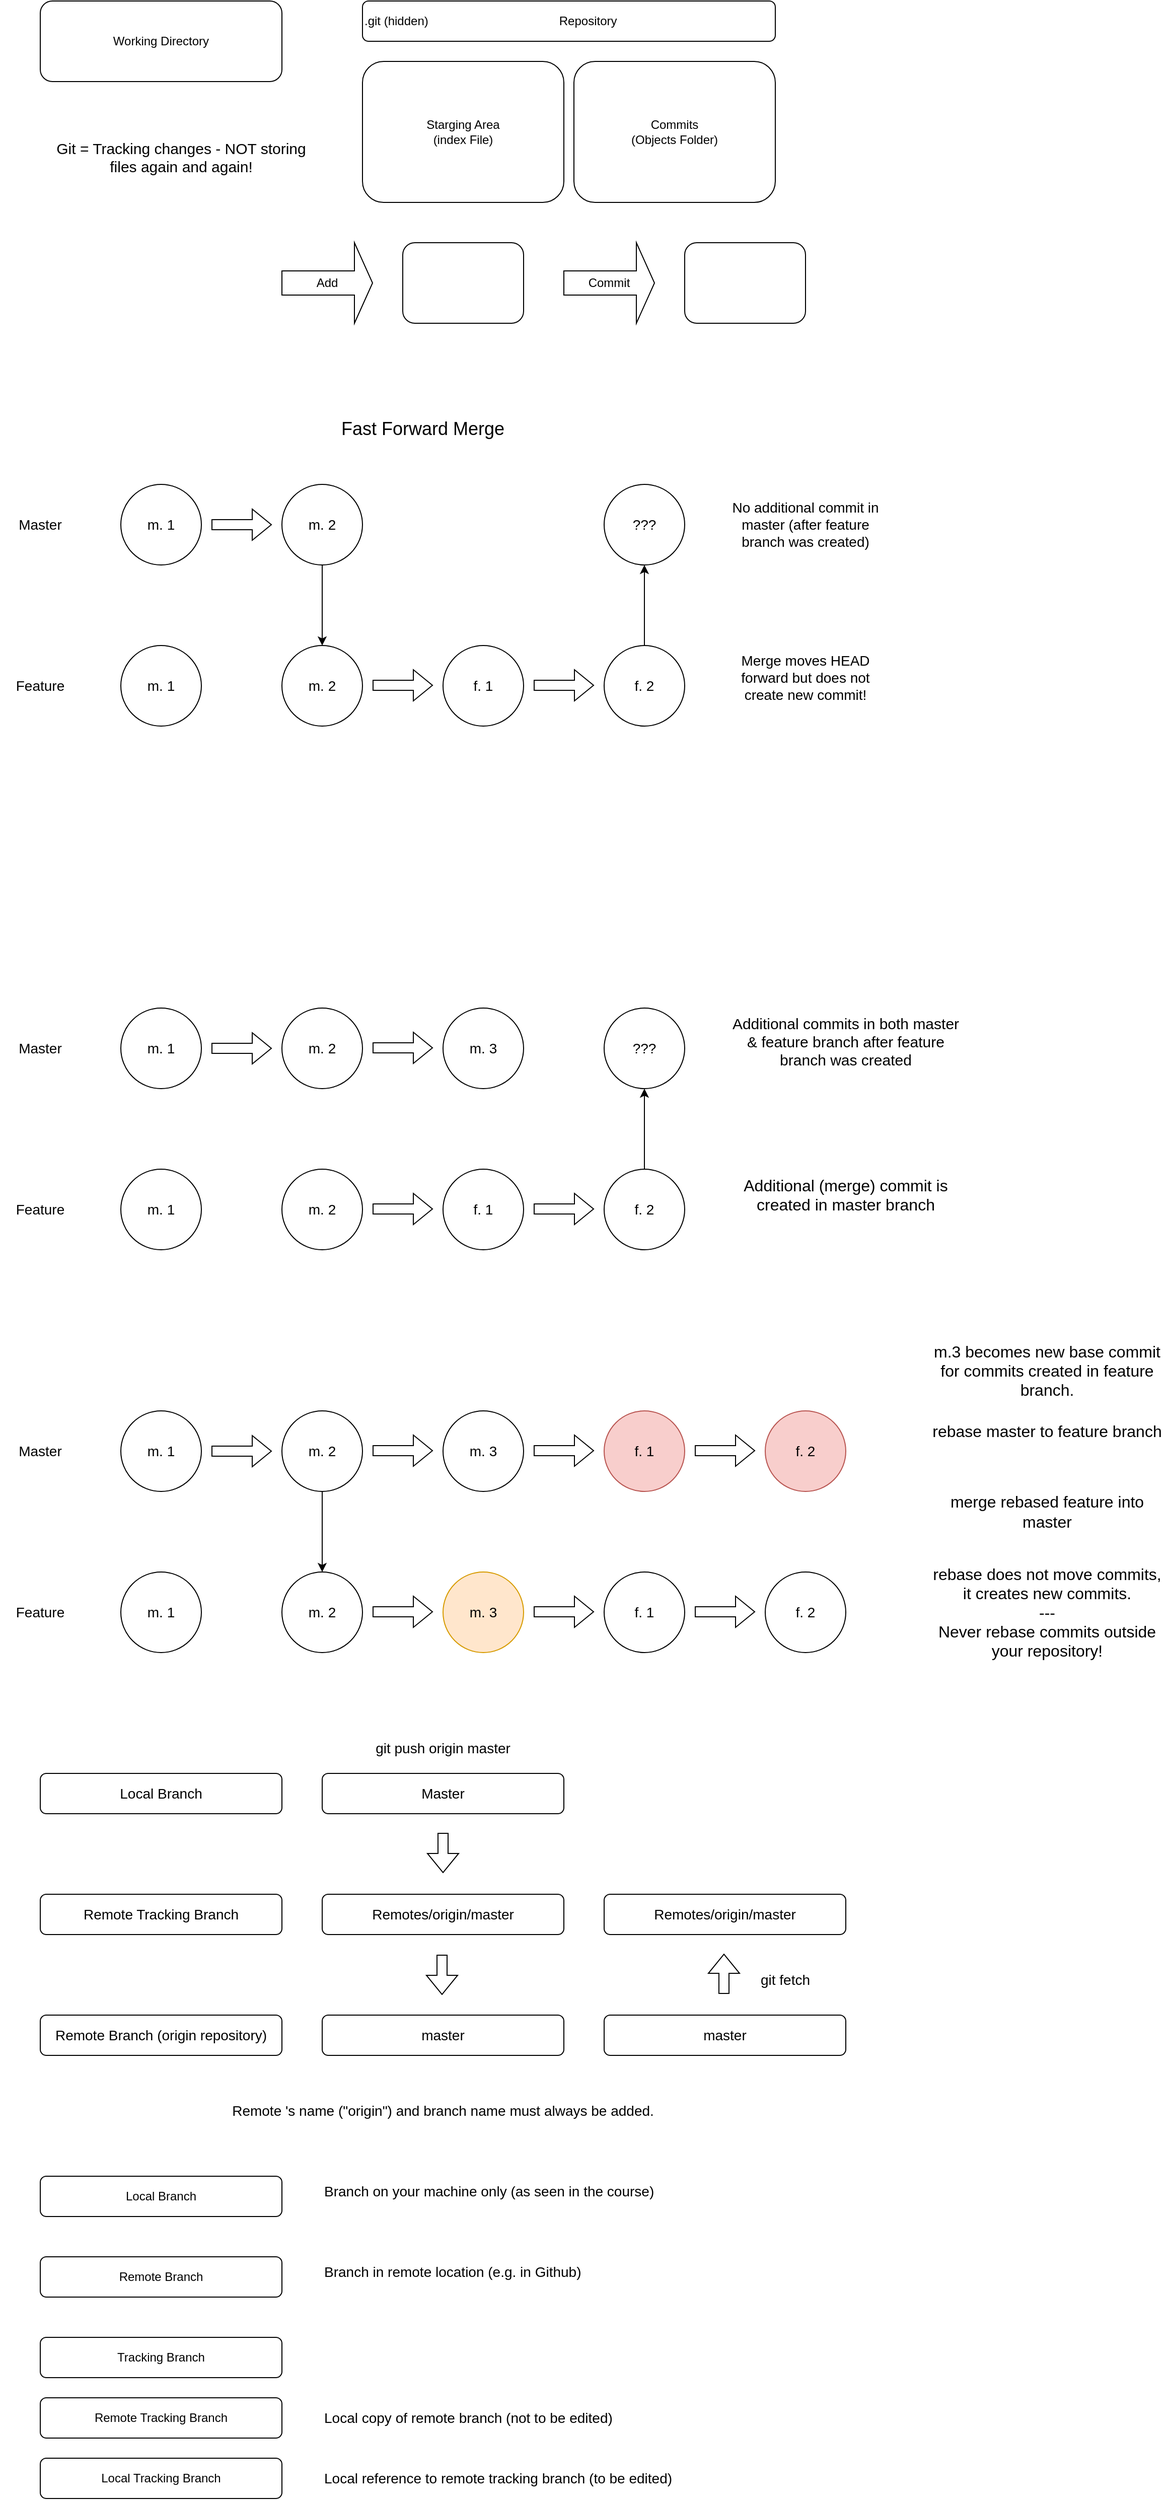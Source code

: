 <mxfile version="27.1.5">
  <diagram name="Page-1" id="PkKd_JiGjUPgfaHdr4iB">
    <mxGraphModel dx="1042" dy="563" grid="1" gridSize="10" guides="1" tooltips="1" connect="1" arrows="1" fold="1" page="1" pageScale="1" pageWidth="850" pageHeight="1100" math="0" shadow="0">
      <root>
        <mxCell id="0" />
        <mxCell id="1" parent="0" />
        <mxCell id="DVuYbELzHZqkL_Al9vvK-1" value="Working Directory" style="rounded=1;whiteSpace=wrap;html=1;" parent="1" vertex="1">
          <mxGeometry x="40" y="40" width="240" height="80" as="geometry" />
        </mxCell>
        <mxCell id="DVuYbELzHZqkL_Al9vvK-2" value="&lt;div align=&quot;left&quot;&gt;.git (hidden)&amp;nbsp;&amp;nbsp;&amp;nbsp;&amp;nbsp;&amp;nbsp;&amp;nbsp;&amp;nbsp;&amp;nbsp;&amp;nbsp;&amp;nbsp;&amp;nbsp;&amp;nbsp;&amp;nbsp;&amp;nbsp;&amp;nbsp;&amp;nbsp;&amp;nbsp;&amp;nbsp;&amp;nbsp;&amp;nbsp;&amp;nbsp;&amp;nbsp;&amp;nbsp;&amp;nbsp;&amp;nbsp;&amp;nbsp;&amp;nbsp;&amp;nbsp;&amp;nbsp;&amp;nbsp;&amp;nbsp;&amp;nbsp;&amp;nbsp;&amp;nbsp;&amp;nbsp;&amp;nbsp;&amp;nbsp;&amp;nbsp; Repository&lt;br&gt;&lt;/div&gt;" style="rounded=1;whiteSpace=wrap;html=1;align=left;" parent="1" vertex="1">
          <mxGeometry x="360" y="40" width="410" height="40" as="geometry" />
        </mxCell>
        <mxCell id="DVuYbELzHZqkL_Al9vvK-3" value="Starging Area&lt;br&gt;(index File)" style="rounded=1;whiteSpace=wrap;html=1;" parent="1" vertex="1">
          <mxGeometry x="360" y="100" width="200" height="140" as="geometry" />
        </mxCell>
        <mxCell id="DVuYbELzHZqkL_Al9vvK-4" value="Commits&lt;br&gt;(Objects Folder)" style="rounded=1;whiteSpace=wrap;html=1;" parent="1" vertex="1">
          <mxGeometry x="570" y="100" width="200" height="140" as="geometry" />
        </mxCell>
        <mxCell id="DVuYbELzHZqkL_Al9vvK-7" value="Add" style="shape=singleArrow;whiteSpace=wrap;html=1;" parent="1" vertex="1">
          <mxGeometry x="280" y="280" width="90" height="80" as="geometry" />
        </mxCell>
        <mxCell id="DVuYbELzHZqkL_Al9vvK-8" value="" style="rounded=1;whiteSpace=wrap;html=1;" parent="1" vertex="1">
          <mxGeometry x="400" y="280" width="120" height="80" as="geometry" />
        </mxCell>
        <mxCell id="DVuYbELzHZqkL_Al9vvK-9" value="Commit" style="shape=singleArrow;whiteSpace=wrap;html=1;" parent="1" vertex="1">
          <mxGeometry x="560" y="280" width="90" height="80" as="geometry" />
        </mxCell>
        <mxCell id="DVuYbELzHZqkL_Al9vvK-10" value="" style="rounded=1;whiteSpace=wrap;html=1;" parent="1" vertex="1">
          <mxGeometry x="680" y="280" width="120" height="80" as="geometry" />
        </mxCell>
        <mxCell id="DVuYbELzHZqkL_Al9vvK-11" value="&lt;font style=&quot;font-size: 15px;&quot;&gt;Git = Tracking changes - NOT storing files again and again!&lt;/font&gt;" style="text;html=1;align=center;verticalAlign=middle;whiteSpace=wrap;rounded=0;" parent="1" vertex="1">
          <mxGeometry x="40" y="160" width="280" height="70" as="geometry" />
        </mxCell>
        <mxCell id="inyvIdADmEni137RxyFw-1" value="Master" style="text;html=1;align=center;verticalAlign=middle;whiteSpace=wrap;rounded=0;fontSize=14;" parent="1" vertex="1">
          <mxGeometry y="540" width="80" height="40" as="geometry" />
        </mxCell>
        <mxCell id="inyvIdADmEni137RxyFw-2" value="&lt;font&gt;m. 1&lt;/font&gt;" style="ellipse;whiteSpace=wrap;html=1;aspect=fixed;fontSize=14;" parent="1" vertex="1">
          <mxGeometry x="120" y="520" width="80" height="80" as="geometry" />
        </mxCell>
        <mxCell id="inyvIdADmEni137RxyFw-3" value="&lt;font&gt;m. 2&lt;br&gt;&lt;/font&gt;" style="ellipse;whiteSpace=wrap;html=1;aspect=fixed;fontSize=14;" parent="1" vertex="1">
          <mxGeometry x="280" y="520" width="80" height="80" as="geometry" />
        </mxCell>
        <mxCell id="inyvIdADmEni137RxyFw-4" value="" style="shape=flexArrow;endArrow=classic;html=1;rounded=0;" parent="1" edge="1">
          <mxGeometry width="50" height="50" relative="1" as="geometry">
            <mxPoint x="210" y="560" as="sourcePoint" />
            <mxPoint x="270" y="560" as="targetPoint" />
          </mxGeometry>
        </mxCell>
        <mxCell id="inyvIdADmEni137RxyFw-5" value="Feature" style="text;html=1;align=center;verticalAlign=middle;whiteSpace=wrap;rounded=0;fontSize=14;" parent="1" vertex="1">
          <mxGeometry y="700" width="80" height="40" as="geometry" />
        </mxCell>
        <mxCell id="inyvIdADmEni137RxyFw-6" value="&lt;font&gt;m. 1&lt;/font&gt;" style="ellipse;whiteSpace=wrap;html=1;aspect=fixed;fontSize=14;" parent="1" vertex="1">
          <mxGeometry x="120" y="680" width="80" height="80" as="geometry" />
        </mxCell>
        <mxCell id="inyvIdADmEni137RxyFw-7" value="&lt;font&gt;m. 2&lt;br&gt;&lt;/font&gt;" style="ellipse;whiteSpace=wrap;html=1;aspect=fixed;fontSize=14;" parent="1" vertex="1">
          <mxGeometry x="280" y="680" width="80" height="80" as="geometry" />
        </mxCell>
        <mxCell id="inyvIdADmEni137RxyFw-8" value="" style="endArrow=classic;html=1;rounded=0;entryX=0.5;entryY=0;entryDx=0;entryDy=0;exitX=0.5;exitY=1;exitDx=0;exitDy=0;" parent="1" source="inyvIdADmEni137RxyFw-3" target="inyvIdADmEni137RxyFw-7" edge="1">
          <mxGeometry width="50" height="50" relative="1" as="geometry">
            <mxPoint x="320" y="610" as="sourcePoint" />
            <mxPoint x="370" y="560" as="targetPoint" />
          </mxGeometry>
        </mxCell>
        <mxCell id="inyvIdADmEni137RxyFw-9" value="&lt;font&gt;f. 1&lt;/font&gt;" style="ellipse;whiteSpace=wrap;html=1;aspect=fixed;fontSize=14;" parent="1" vertex="1">
          <mxGeometry x="440" y="680" width="80" height="80" as="geometry" />
        </mxCell>
        <mxCell id="inyvIdADmEni137RxyFw-10" value="&lt;font&gt;f. 2&lt;br&gt;&lt;/font&gt;" style="ellipse;whiteSpace=wrap;html=1;aspect=fixed;fontSize=14;" parent="1" vertex="1">
          <mxGeometry x="600" y="680" width="80" height="80" as="geometry" />
        </mxCell>
        <mxCell id="inyvIdADmEni137RxyFw-12" value="" style="shape=flexArrow;endArrow=classic;html=1;rounded=0;" parent="1" edge="1">
          <mxGeometry width="50" height="50" relative="1" as="geometry">
            <mxPoint x="370" y="719.5" as="sourcePoint" />
            <mxPoint x="430" y="719.5" as="targetPoint" />
          </mxGeometry>
        </mxCell>
        <mxCell id="inyvIdADmEni137RxyFw-13" value="" style="shape=flexArrow;endArrow=classic;html=1;rounded=0;" parent="1" edge="1">
          <mxGeometry width="50" height="50" relative="1" as="geometry">
            <mxPoint x="530" y="719.5" as="sourcePoint" />
            <mxPoint x="590" y="719.5" as="targetPoint" />
          </mxGeometry>
        </mxCell>
        <mxCell id="inyvIdADmEni137RxyFw-14" value="???" style="ellipse;whiteSpace=wrap;html=1;aspect=fixed;fontSize=14;" parent="1" vertex="1">
          <mxGeometry x="600" y="520" width="80" height="80" as="geometry" />
        </mxCell>
        <mxCell id="inyvIdADmEni137RxyFw-15" value="No additional commit in master (after feature branch was created)" style="text;html=1;align=center;verticalAlign=middle;whiteSpace=wrap;rounded=0;fontSize=14;" parent="1" vertex="1">
          <mxGeometry x="720" y="520" width="160" height="80" as="geometry" />
        </mxCell>
        <mxCell id="inyvIdADmEni137RxyFw-16" value="" style="endArrow=classic;html=1;rounded=0;entryX=0.5;entryY=1;entryDx=0;entryDy=0;" parent="1" target="inyvIdADmEni137RxyFw-14" edge="1">
          <mxGeometry width="50" height="50" relative="1" as="geometry">
            <mxPoint x="640" y="680" as="sourcePoint" />
            <mxPoint x="690" y="630" as="targetPoint" />
          </mxGeometry>
        </mxCell>
        <mxCell id="inyvIdADmEni137RxyFw-17" value="Merge moves HEAD forward but does not create new commit!" style="text;whiteSpace=wrap;align=center;fontSize=14;" parent="1" vertex="1">
          <mxGeometry x="720" y="680" width="160" height="80" as="geometry" />
        </mxCell>
        <mxCell id="inyvIdADmEni137RxyFw-18" value="&lt;font style=&quot;font-size: 18px;&quot;&gt;Fast Forward Merge&lt;/font&gt;" style="text;html=1;align=center;verticalAlign=middle;whiteSpace=wrap;rounded=0;" parent="1" vertex="1">
          <mxGeometry x="320" y="450" width="200" height="30" as="geometry" />
        </mxCell>
        <mxCell id="inyvIdADmEni137RxyFw-19" value="Master" style="text;html=1;align=center;verticalAlign=middle;whiteSpace=wrap;rounded=0;fontSize=14;" parent="1" vertex="1">
          <mxGeometry y="1060" width="80" height="40" as="geometry" />
        </mxCell>
        <mxCell id="inyvIdADmEni137RxyFw-20" value="&lt;font&gt;m. 1&lt;/font&gt;" style="ellipse;whiteSpace=wrap;html=1;aspect=fixed;fontSize=14;" parent="1" vertex="1">
          <mxGeometry x="120" y="1040" width="80" height="80" as="geometry" />
        </mxCell>
        <mxCell id="inyvIdADmEni137RxyFw-21" value="&lt;font&gt;m. 2&lt;br&gt;&lt;/font&gt;" style="ellipse;whiteSpace=wrap;html=1;aspect=fixed;fontSize=14;" parent="1" vertex="1">
          <mxGeometry x="280" y="1040" width="80" height="80" as="geometry" />
        </mxCell>
        <mxCell id="inyvIdADmEni137RxyFw-22" value="" style="shape=flexArrow;endArrow=classic;html=1;rounded=0;" parent="1" edge="1">
          <mxGeometry width="50" height="50" relative="1" as="geometry">
            <mxPoint x="210" y="1080" as="sourcePoint" />
            <mxPoint x="270" y="1080" as="targetPoint" />
          </mxGeometry>
        </mxCell>
        <mxCell id="inyvIdADmEni137RxyFw-23" value="Feature" style="text;html=1;align=center;verticalAlign=middle;whiteSpace=wrap;rounded=0;fontSize=14;" parent="1" vertex="1">
          <mxGeometry y="1220" width="80" height="40" as="geometry" />
        </mxCell>
        <mxCell id="inyvIdADmEni137RxyFw-24" value="&lt;font&gt;m. 1&lt;/font&gt;" style="ellipse;whiteSpace=wrap;html=1;aspect=fixed;fontSize=14;" parent="1" vertex="1">
          <mxGeometry x="120" y="1200" width="80" height="80" as="geometry" />
        </mxCell>
        <mxCell id="inyvIdADmEni137RxyFw-25" value="&lt;font&gt;m. 2&lt;br&gt;&lt;/font&gt;" style="ellipse;whiteSpace=wrap;html=1;aspect=fixed;fontSize=14;" parent="1" vertex="1">
          <mxGeometry x="280" y="1200" width="80" height="80" as="geometry" />
        </mxCell>
        <mxCell id="inyvIdADmEni137RxyFw-26" value="&lt;font&gt;f. 1&lt;/font&gt;" style="ellipse;whiteSpace=wrap;html=1;aspect=fixed;fontSize=14;" parent="1" vertex="1">
          <mxGeometry x="440" y="1200" width="80" height="80" as="geometry" />
        </mxCell>
        <mxCell id="inyvIdADmEni137RxyFw-27" value="&lt;font&gt;f. 2&lt;br&gt;&lt;/font&gt;" style="ellipse;whiteSpace=wrap;html=1;aspect=fixed;fontSize=14;" parent="1" vertex="1">
          <mxGeometry x="600" y="1200" width="80" height="80" as="geometry" />
        </mxCell>
        <mxCell id="inyvIdADmEni137RxyFw-28" value="" style="shape=flexArrow;endArrow=classic;html=1;rounded=0;" parent="1" edge="1">
          <mxGeometry width="50" height="50" relative="1" as="geometry">
            <mxPoint x="370" y="1239.5" as="sourcePoint" />
            <mxPoint x="430" y="1239.5" as="targetPoint" />
          </mxGeometry>
        </mxCell>
        <mxCell id="inyvIdADmEni137RxyFw-29" value="&lt;font&gt;m. 3&lt;br&gt;&lt;/font&gt;" style="ellipse;whiteSpace=wrap;html=1;aspect=fixed;fontSize=14;" parent="1" vertex="1">
          <mxGeometry x="440" y="1040" width="80" height="80" as="geometry" />
        </mxCell>
        <mxCell id="inyvIdADmEni137RxyFw-30" value="" style="shape=flexArrow;endArrow=classic;html=1;rounded=0;" parent="1" edge="1">
          <mxGeometry width="50" height="50" relative="1" as="geometry">
            <mxPoint x="370" y="1079.5" as="sourcePoint" />
            <mxPoint x="430" y="1079.5" as="targetPoint" />
          </mxGeometry>
        </mxCell>
        <mxCell id="inyvIdADmEni137RxyFw-31" value="" style="shape=flexArrow;endArrow=classic;html=1;rounded=0;" parent="1" edge="1">
          <mxGeometry width="50" height="50" relative="1" as="geometry">
            <mxPoint x="530" y="1239.5" as="sourcePoint" />
            <mxPoint x="590" y="1239.5" as="targetPoint" />
          </mxGeometry>
        </mxCell>
        <mxCell id="inyvIdADmEni137RxyFw-32" value="???" style="ellipse;whiteSpace=wrap;html=1;aspect=fixed;fontSize=14;" parent="1" vertex="1">
          <mxGeometry x="600" y="1040" width="80" height="80" as="geometry" />
        </mxCell>
        <mxCell id="inyvIdADmEni137RxyFw-33" value="" style="endArrow=classic;html=1;rounded=0;entryX=0.5;entryY=1;entryDx=0;entryDy=0;" parent="1" target="inyvIdADmEni137RxyFw-32" edge="1">
          <mxGeometry width="50" height="50" relative="1" as="geometry">
            <mxPoint x="640" y="1200" as="sourcePoint" />
            <mxPoint x="690" y="1150" as="targetPoint" />
          </mxGeometry>
        </mxCell>
        <mxCell id="inyvIdADmEni137RxyFw-34" value="Additional commits in both master &amp; feature branch after feature branch was created" style="text;whiteSpace=wrap;align=center;fontSize=15;" parent="1" vertex="1">
          <mxGeometry x="720" y="1040" width="240" height="80" as="geometry" />
        </mxCell>
        <mxCell id="inyvIdADmEni137RxyFw-35" value="Additional (merge) commit is created in master branch" style="text;whiteSpace=wrap;align=center;fontSize=16;" parent="1" vertex="1">
          <mxGeometry x="720" y="1200" width="240" height="80" as="geometry" />
        </mxCell>
        <mxCell id="1Ky3Qcy9TLfeJBqsWoGZ-1" value="Master" style="text;html=1;align=center;verticalAlign=middle;whiteSpace=wrap;rounded=0;fontSize=14;" parent="1" vertex="1">
          <mxGeometry y="1460" width="80" height="40" as="geometry" />
        </mxCell>
        <mxCell id="1Ky3Qcy9TLfeJBqsWoGZ-2" value="&lt;font&gt;m. 1&lt;/font&gt;" style="ellipse;whiteSpace=wrap;html=1;aspect=fixed;fontSize=14;" parent="1" vertex="1">
          <mxGeometry x="120" y="1440" width="80" height="80" as="geometry" />
        </mxCell>
        <mxCell id="1Ky3Qcy9TLfeJBqsWoGZ-3" value="&lt;font&gt;m. 2&lt;br&gt;&lt;/font&gt;" style="ellipse;whiteSpace=wrap;html=1;aspect=fixed;fontSize=14;" parent="1" vertex="1">
          <mxGeometry x="280" y="1440" width="80" height="80" as="geometry" />
        </mxCell>
        <mxCell id="1Ky3Qcy9TLfeJBqsWoGZ-4" value="" style="shape=flexArrow;endArrow=classic;html=1;rounded=0;" parent="1" edge="1">
          <mxGeometry width="50" height="50" relative="1" as="geometry">
            <mxPoint x="210" y="1480" as="sourcePoint" />
            <mxPoint x="270" y="1480" as="targetPoint" />
          </mxGeometry>
        </mxCell>
        <mxCell id="1Ky3Qcy9TLfeJBqsWoGZ-5" value="&lt;font&gt;m. 3&lt;br&gt;&lt;/font&gt;" style="ellipse;whiteSpace=wrap;html=1;aspect=fixed;fontSize=14;" parent="1" vertex="1">
          <mxGeometry x="440" y="1440" width="80" height="80" as="geometry" />
        </mxCell>
        <mxCell id="1Ky3Qcy9TLfeJBqsWoGZ-6" value="" style="shape=flexArrow;endArrow=classic;html=1;rounded=0;" parent="1" edge="1">
          <mxGeometry width="50" height="50" relative="1" as="geometry">
            <mxPoint x="370" y="1479.5" as="sourcePoint" />
            <mxPoint x="430" y="1479.5" as="targetPoint" />
          </mxGeometry>
        </mxCell>
        <mxCell id="1Ky3Qcy9TLfeJBqsWoGZ-7" value="Feature" style="text;html=1;align=center;verticalAlign=middle;whiteSpace=wrap;rounded=0;fontSize=14;" parent="1" vertex="1">
          <mxGeometry y="1620" width="80" height="40" as="geometry" />
        </mxCell>
        <mxCell id="1Ky3Qcy9TLfeJBqsWoGZ-8" value="&lt;font&gt;m. 1&lt;/font&gt;" style="ellipse;whiteSpace=wrap;html=1;aspect=fixed;fontSize=14;" parent="1" vertex="1">
          <mxGeometry x="120" y="1600" width="80" height="80" as="geometry" />
        </mxCell>
        <mxCell id="1Ky3Qcy9TLfeJBqsWoGZ-9" value="&lt;font&gt;m. 2&lt;br&gt;&lt;/font&gt;" style="ellipse;whiteSpace=wrap;html=1;aspect=fixed;fontSize=14;" parent="1" vertex="1">
          <mxGeometry x="280" y="1600" width="80" height="80" as="geometry" />
        </mxCell>
        <mxCell id="1Ky3Qcy9TLfeJBqsWoGZ-11" value="" style="shape=flexArrow;endArrow=classic;html=1;rounded=0;" parent="1" edge="1">
          <mxGeometry width="50" height="50" relative="1" as="geometry">
            <mxPoint x="370" y="1639.5" as="sourcePoint" />
            <mxPoint x="430" y="1639.5" as="targetPoint" />
          </mxGeometry>
        </mxCell>
        <mxCell id="1Ky3Qcy9TLfeJBqsWoGZ-14" value="&lt;font&gt;m. 3&lt;br&gt;&lt;/font&gt;" style="ellipse;whiteSpace=wrap;html=1;aspect=fixed;fontSize=14;fillColor=#ffe6cc;strokeColor=#d79b00;" parent="1" vertex="1">
          <mxGeometry x="440" y="1600" width="80" height="80" as="geometry" />
        </mxCell>
        <mxCell id="1Ky3Qcy9TLfeJBqsWoGZ-15" value="" style="endArrow=classic;html=1;rounded=0;" parent="1" target="1Ky3Qcy9TLfeJBqsWoGZ-9" edge="1">
          <mxGeometry width="50" height="50" relative="1" as="geometry">
            <mxPoint x="320" y="1520" as="sourcePoint" />
            <mxPoint x="370" y="1470" as="targetPoint" />
          </mxGeometry>
        </mxCell>
        <mxCell id="1Ky3Qcy9TLfeJBqsWoGZ-20" value="&lt;font&gt;f. 1&lt;/font&gt;" style="ellipse;whiteSpace=wrap;html=1;aspect=fixed;fontSize=14;" parent="1" vertex="1">
          <mxGeometry x="600" y="1600" width="80" height="80" as="geometry" />
        </mxCell>
        <mxCell id="1Ky3Qcy9TLfeJBqsWoGZ-21" value="&lt;font&gt;f. 2&lt;br&gt;&lt;/font&gt;" style="ellipse;whiteSpace=wrap;html=1;aspect=fixed;fontSize=14;" parent="1" vertex="1">
          <mxGeometry x="760" y="1600" width="80" height="80" as="geometry" />
        </mxCell>
        <mxCell id="1Ky3Qcy9TLfeJBqsWoGZ-22" value="" style="shape=flexArrow;endArrow=classic;html=1;rounded=0;" parent="1" edge="1">
          <mxGeometry width="50" height="50" relative="1" as="geometry">
            <mxPoint x="530" y="1639.5" as="sourcePoint" />
            <mxPoint x="590" y="1639.5" as="targetPoint" />
          </mxGeometry>
        </mxCell>
        <mxCell id="1Ky3Qcy9TLfeJBqsWoGZ-23" value="" style="shape=flexArrow;endArrow=classic;html=1;rounded=0;" parent="1" edge="1">
          <mxGeometry width="50" height="50" relative="1" as="geometry">
            <mxPoint x="690" y="1639.5" as="sourcePoint" />
            <mxPoint x="750" y="1639.5" as="targetPoint" />
          </mxGeometry>
        </mxCell>
        <mxCell id="1Ky3Qcy9TLfeJBqsWoGZ-24" value="&lt;font&gt;f. 1&lt;/font&gt;" style="ellipse;whiteSpace=wrap;html=1;aspect=fixed;fontSize=14;fillColor=#f8cecc;strokeColor=#b85450;" parent="1" vertex="1">
          <mxGeometry x="600" y="1440" width="80" height="80" as="geometry" />
        </mxCell>
        <mxCell id="1Ky3Qcy9TLfeJBqsWoGZ-25" value="&lt;font&gt;f. 2&lt;br&gt;&lt;/font&gt;" style="ellipse;whiteSpace=wrap;html=1;aspect=fixed;fontSize=14;fillColor=#f8cecc;strokeColor=#b85450;" parent="1" vertex="1">
          <mxGeometry x="760" y="1440" width="80" height="80" as="geometry" />
        </mxCell>
        <mxCell id="1Ky3Qcy9TLfeJBqsWoGZ-26" value="" style="shape=flexArrow;endArrow=classic;html=1;rounded=0;" parent="1" edge="1">
          <mxGeometry width="50" height="50" relative="1" as="geometry">
            <mxPoint x="530" y="1479.5" as="sourcePoint" />
            <mxPoint x="590" y="1479.5" as="targetPoint" />
          </mxGeometry>
        </mxCell>
        <mxCell id="1Ky3Qcy9TLfeJBqsWoGZ-27" value="" style="shape=flexArrow;endArrow=classic;html=1;rounded=0;" parent="1" edge="1">
          <mxGeometry width="50" height="50" relative="1" as="geometry">
            <mxPoint x="690" y="1479.5" as="sourcePoint" />
            <mxPoint x="750" y="1479.5" as="targetPoint" />
          </mxGeometry>
        </mxCell>
        <mxCell id="1Ky3Qcy9TLfeJBqsWoGZ-28" value="m.3 becomes new base commit for commits created in feature branch." style="text;html=1;align=center;verticalAlign=middle;whiteSpace=wrap;rounded=0;fontSize=16;" parent="1" vertex="1">
          <mxGeometry x="920" y="1360" width="240" height="80" as="geometry" />
        </mxCell>
        <mxCell id="1Ky3Qcy9TLfeJBqsWoGZ-29" value="rebase master to feature branch" style="text;html=1;align=center;verticalAlign=middle;whiteSpace=wrap;rounded=0;fontSize=16;" parent="1" vertex="1">
          <mxGeometry x="920" y="1440" width="240" height="40" as="geometry" />
        </mxCell>
        <mxCell id="1Ky3Qcy9TLfeJBqsWoGZ-30" value="merge rebased feature into master" style="text;html=1;align=center;verticalAlign=middle;whiteSpace=wrap;rounded=0;fontSize=16;" parent="1" vertex="1">
          <mxGeometry x="920" y="1520" width="240" height="40" as="geometry" />
        </mxCell>
        <mxCell id="1Ky3Qcy9TLfeJBqsWoGZ-31" value="&lt;div&gt;rebase does not move commits, it creates new commits.&lt;/div&gt;&lt;div&gt;---&lt;/div&gt;&lt;div&gt;Never rebase commits outside your repository!&lt;br&gt;&lt;/div&gt;" style="text;html=1;align=center;verticalAlign=middle;whiteSpace=wrap;rounded=0;fontSize=16;" parent="1" vertex="1">
          <mxGeometry x="920" y="1600" width="240" height="80" as="geometry" />
        </mxCell>
        <mxCell id="pKciE0PQjw8IJ3S3WyIL-1" value="Local Branch" style="rounded=1;whiteSpace=wrap;html=1;fontSize=14;" vertex="1" parent="1">
          <mxGeometry x="40" y="1800" width="240" height="40" as="geometry" />
        </mxCell>
        <mxCell id="pKciE0PQjw8IJ3S3WyIL-2" value="Master" style="rounded=1;whiteSpace=wrap;html=1;fontSize=14;" vertex="1" parent="1">
          <mxGeometry x="320" y="1800" width="240" height="40" as="geometry" />
        </mxCell>
        <mxCell id="pKciE0PQjw8IJ3S3WyIL-3" value="git push origin master" style="text;html=1;align=center;verticalAlign=middle;whiteSpace=wrap;rounded=0;fontSize=14;" vertex="1" parent="1">
          <mxGeometry x="320" y="1760" width="240" height="30" as="geometry" />
        </mxCell>
        <mxCell id="pKciE0PQjw8IJ3S3WyIL-4" value="Remote Tracking Branch" style="rounded=1;whiteSpace=wrap;html=1;fontSize=14;" vertex="1" parent="1">
          <mxGeometry x="40" y="1920" width="240" height="40" as="geometry" />
        </mxCell>
        <mxCell id="pKciE0PQjw8IJ3S3WyIL-5" value="Remotes/origin/master" style="rounded=1;whiteSpace=wrap;html=1;fontSize=14;" vertex="1" parent="1">
          <mxGeometry x="320" y="1920" width="240" height="40" as="geometry" />
        </mxCell>
        <mxCell id="pKciE0PQjw8IJ3S3WyIL-6" value="Remote Branch (origin repository)" style="rounded=1;whiteSpace=wrap;html=1;fontSize=14;" vertex="1" parent="1">
          <mxGeometry x="40" y="2040" width="240" height="40" as="geometry" />
        </mxCell>
        <mxCell id="pKciE0PQjw8IJ3S3WyIL-7" value="master" style="rounded=1;whiteSpace=wrap;html=1;fontSize=14;" vertex="1" parent="1">
          <mxGeometry x="320" y="2040" width="240" height="40" as="geometry" />
        </mxCell>
        <mxCell id="pKciE0PQjw8IJ3S3WyIL-8" value="" style="shape=flexArrow;endArrow=classic;html=1;rounded=0;" edge="1" parent="1">
          <mxGeometry width="50" height="50" relative="1" as="geometry">
            <mxPoint x="440" y="1859" as="sourcePoint" />
            <mxPoint x="440" y="1899" as="targetPoint" />
          </mxGeometry>
        </mxCell>
        <mxCell id="pKciE0PQjw8IJ3S3WyIL-9" value="" style="shape=flexArrow;endArrow=classic;html=1;rounded=0;" edge="1" parent="1">
          <mxGeometry width="50" height="50" relative="1" as="geometry">
            <mxPoint x="439" y="1980" as="sourcePoint" />
            <mxPoint x="439" y="2020" as="targetPoint" />
          </mxGeometry>
        </mxCell>
        <mxCell id="pKciE0PQjw8IJ3S3WyIL-10" value="Remotes/origin/master" style="rounded=1;whiteSpace=wrap;html=1;fontSize=14;" vertex="1" parent="1">
          <mxGeometry x="600" y="1920" width="240" height="40" as="geometry" />
        </mxCell>
        <mxCell id="pKciE0PQjw8IJ3S3WyIL-11" value="" style="shape=flexArrow;endArrow=classic;html=1;rounded=0;" edge="1" parent="1">
          <mxGeometry width="50" height="50" relative="1" as="geometry">
            <mxPoint x="719" y="2019" as="sourcePoint" />
            <mxPoint x="719" y="1979" as="targetPoint" />
          </mxGeometry>
        </mxCell>
        <mxCell id="pKciE0PQjw8IJ3S3WyIL-12" value="master" style="rounded=1;whiteSpace=wrap;html=1;fontSize=14;" vertex="1" parent="1">
          <mxGeometry x="600" y="2040" width="240" height="40" as="geometry" />
        </mxCell>
        <mxCell id="pKciE0PQjw8IJ3S3WyIL-13" value="git fetch" style="text;html=1;align=center;verticalAlign=middle;whiteSpace=wrap;rounded=0;fontSize=14;" vertex="1" parent="1">
          <mxGeometry x="750" y="1990" width="60" height="30" as="geometry" />
        </mxCell>
        <mxCell id="pKciE0PQjw8IJ3S3WyIL-14" value="&lt;font style=&quot;font-size: 14px;&quot;&gt;Remote &#39;s name (&quot;origin&quot;) and branch name must always be added.&lt;/font&gt;" style="text;html=1;align=center;verticalAlign=middle;whiteSpace=wrap;rounded=0;" vertex="1" parent="1">
          <mxGeometry x="160" y="2120" width="560" height="30" as="geometry" />
        </mxCell>
        <mxCell id="pKciE0PQjw8IJ3S3WyIL-15" value="Local Branch" style="rounded=1;whiteSpace=wrap;html=1;" vertex="1" parent="1">
          <mxGeometry x="40" y="2200" width="240" height="40" as="geometry" />
        </mxCell>
        <mxCell id="pKciE0PQjw8IJ3S3WyIL-16" value="Branch on your machine only (as seen in the course)" style="text;html=1;align=left;verticalAlign=middle;whiteSpace=wrap;rounded=0;fontSize=14;" vertex="1" parent="1">
          <mxGeometry x="320" y="2200" width="360" height="30" as="geometry" />
        </mxCell>
        <mxCell id="pKciE0PQjw8IJ3S3WyIL-17" value="Remote Branch" style="rounded=1;whiteSpace=wrap;html=1;" vertex="1" parent="1">
          <mxGeometry x="40" y="2280" width="240" height="40" as="geometry" />
        </mxCell>
        <mxCell id="pKciE0PQjw8IJ3S3WyIL-18" value="Branch in remote location (e.g. in Github)" style="text;html=1;align=left;verticalAlign=middle;whiteSpace=wrap;rounded=0;fontSize=14;" vertex="1" parent="1">
          <mxGeometry x="320" y="2280" width="360" height="30" as="geometry" />
        </mxCell>
        <mxCell id="pKciE0PQjw8IJ3S3WyIL-19" value="Tracking Branch" style="rounded=1;whiteSpace=wrap;html=1;" vertex="1" parent="1">
          <mxGeometry x="40" y="2360" width="240" height="40" as="geometry" />
        </mxCell>
        <mxCell id="pKciE0PQjw8IJ3S3WyIL-20" value="Remote Tracking Branch" style="rounded=1;whiteSpace=wrap;html=1;" vertex="1" parent="1">
          <mxGeometry x="40" y="2420" width="240" height="40" as="geometry" />
        </mxCell>
        <mxCell id="pKciE0PQjw8IJ3S3WyIL-21" value="Local Tracking Branch" style="rounded=1;whiteSpace=wrap;html=1;" vertex="1" parent="1">
          <mxGeometry x="40" y="2480" width="240" height="40" as="geometry" />
        </mxCell>
        <mxCell id="pKciE0PQjw8IJ3S3WyIL-22" value="Local copy of remote branch (not to be edited)" style="text;html=1;align=left;verticalAlign=middle;whiteSpace=wrap;rounded=0;fontSize=14;" vertex="1" parent="1">
          <mxGeometry x="320" y="2425" width="300" height="30" as="geometry" />
        </mxCell>
        <mxCell id="pKciE0PQjw8IJ3S3WyIL-23" value="Local reference to remote tracking branch (to be edited)" style="text;html=1;align=left;verticalAlign=middle;whiteSpace=wrap;rounded=0;fontSize=14;" vertex="1" parent="1">
          <mxGeometry x="320" y="2485" width="360" height="30" as="geometry" />
        </mxCell>
      </root>
    </mxGraphModel>
  </diagram>
</mxfile>
